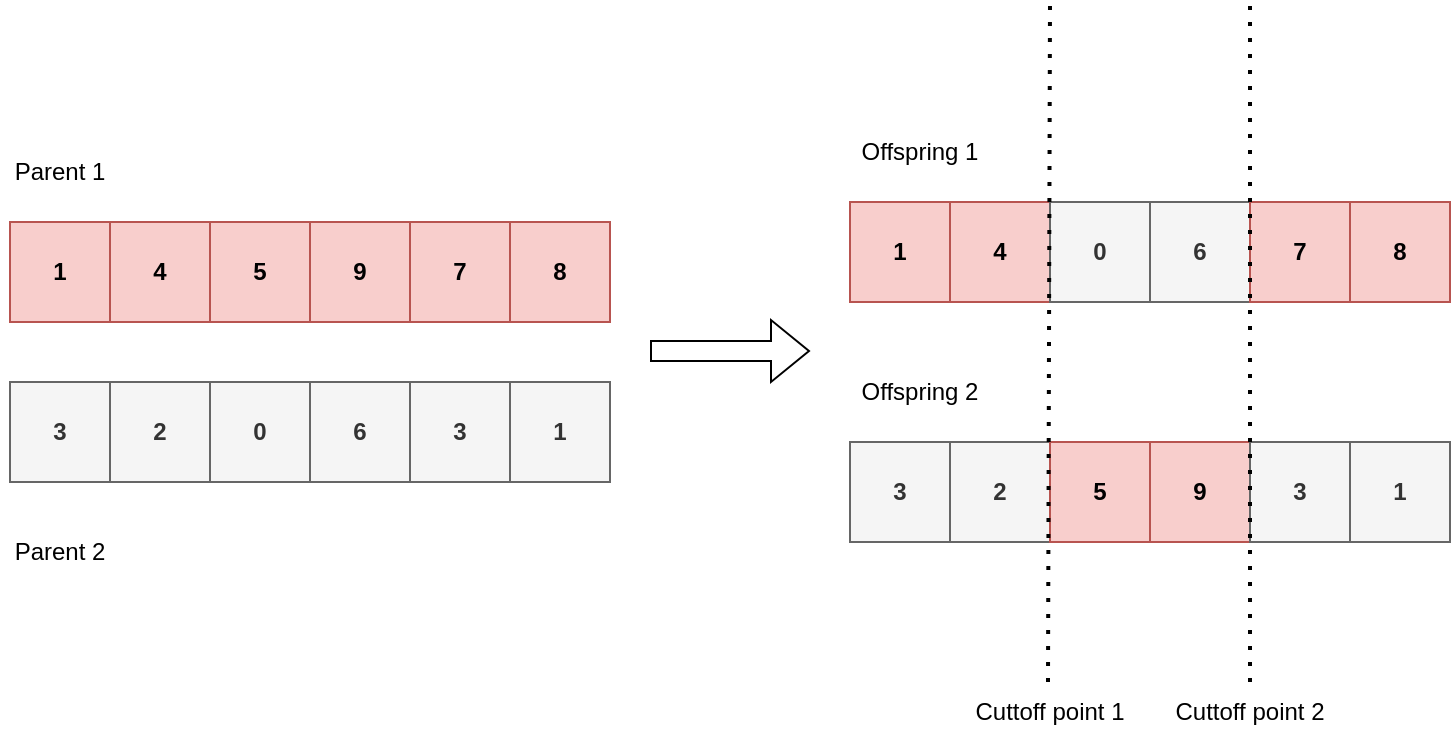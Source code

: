 <mxfile version="25.0.3">
  <diagram name="Page-1" id="EZRtKc55ZiPXAzjO_EIF">
    <mxGraphModel dx="1434" dy="741" grid="1" gridSize="10" guides="1" tooltips="1" connect="1" arrows="1" fold="1" page="1" pageScale="1" pageWidth="850" pageHeight="1100" math="0" shadow="0">
      <root>
        <mxCell id="0" />
        <mxCell id="1" parent="0" />
        <mxCell id="YB7Tp-IhjoN3xwZKIfDS-52" value="4" style="rounded=0;whiteSpace=wrap;html=1;fillColor=#f8cecc;strokeColor=#b85450;fontStyle=1" parent="1" vertex="1">
          <mxGeometry x="90" y="440" width="50" height="50" as="geometry" />
        </mxCell>
        <mxCell id="YB7Tp-IhjoN3xwZKIfDS-53" value="5" style="rounded=0;whiteSpace=wrap;html=1;fillColor=#f8cecc;strokeColor=#b85450;fontStyle=1" parent="1" vertex="1">
          <mxGeometry x="140" y="440" width="50" height="50" as="geometry" />
        </mxCell>
        <mxCell id="YB7Tp-IhjoN3xwZKIfDS-54" value="9" style="rounded=0;whiteSpace=wrap;html=1;fillColor=#f8cecc;strokeColor=#b85450;fontStyle=1" parent="1" vertex="1">
          <mxGeometry x="190" y="440" width="50" height="50" as="geometry" />
        </mxCell>
        <mxCell id="YB7Tp-IhjoN3xwZKIfDS-55" value="7" style="rounded=0;whiteSpace=wrap;html=1;fillColor=#f8cecc;strokeColor=#b85450;fontStyle=1" parent="1" vertex="1">
          <mxGeometry x="240" y="440" width="50" height="50" as="geometry" />
        </mxCell>
        <mxCell id="YB7Tp-IhjoN3xwZKIfDS-56" value="8" style="rounded=0;whiteSpace=wrap;html=1;fillColor=#f8cecc;strokeColor=#b85450;fontStyle=1" parent="1" vertex="1">
          <mxGeometry x="290" y="440" width="50" height="50" as="geometry" />
        </mxCell>
        <mxCell id="YB7Tp-IhjoN3xwZKIfDS-58" value="1" style="rounded=0;whiteSpace=wrap;html=1;fillColor=#f8cecc;strokeColor=#b85450;fontStyle=1" parent="1" vertex="1">
          <mxGeometry x="40" y="440" width="50" height="50" as="geometry" />
        </mxCell>
        <mxCell id="YB7Tp-IhjoN3xwZKIfDS-59" value="2" style="rounded=0;whiteSpace=wrap;html=1;fillColor=#f5f5f5;fontColor=#333333;strokeColor=#666666;fontStyle=1" parent="1" vertex="1">
          <mxGeometry x="90" y="520" width="50" height="50" as="geometry" />
        </mxCell>
        <mxCell id="YB7Tp-IhjoN3xwZKIfDS-60" value="0" style="rounded=0;whiteSpace=wrap;html=1;fillColor=#f5f5f5;fontColor=#333333;strokeColor=#666666;fontStyle=1" parent="1" vertex="1">
          <mxGeometry x="140" y="520" width="50" height="50" as="geometry" />
        </mxCell>
        <mxCell id="YB7Tp-IhjoN3xwZKIfDS-61" value="6" style="rounded=0;whiteSpace=wrap;html=1;fillColor=#f5f5f5;fontColor=#333333;strokeColor=#666666;fontStyle=1" parent="1" vertex="1">
          <mxGeometry x="190" y="520" width="50" height="50" as="geometry" />
        </mxCell>
        <mxCell id="YB7Tp-IhjoN3xwZKIfDS-62" value="3" style="rounded=0;whiteSpace=wrap;html=1;fillColor=#f5f5f5;fontColor=#333333;strokeColor=#666666;fontStyle=1" parent="1" vertex="1">
          <mxGeometry x="240" y="520" width="50" height="50" as="geometry" />
        </mxCell>
        <mxCell id="YB7Tp-IhjoN3xwZKIfDS-63" value="1" style="rounded=0;whiteSpace=wrap;html=1;fillColor=#f5f5f5;fontColor=#333333;strokeColor=#666666;fontStyle=1" parent="1" vertex="1">
          <mxGeometry x="290" y="520" width="50" height="50" as="geometry" />
        </mxCell>
        <mxCell id="YB7Tp-IhjoN3xwZKIfDS-65" value="3" style="rounded=0;whiteSpace=wrap;html=1;fillColor=#f5f5f5;fontColor=#333333;strokeColor=#666666;fontStyle=1" parent="1" vertex="1">
          <mxGeometry x="40" y="520" width="50" height="50" as="geometry" />
        </mxCell>
        <mxCell id="YB7Tp-IhjoN3xwZKIfDS-73" value="4" style="rounded=0;whiteSpace=wrap;html=1;fillColor=#f8cecc;strokeColor=#b85450;fontStyle=1" parent="1" vertex="1">
          <mxGeometry x="510" y="430" width="50" height="50" as="geometry" />
        </mxCell>
        <mxCell id="YB7Tp-IhjoN3xwZKIfDS-74" value="0" style="rounded=0;whiteSpace=wrap;html=1;fillColor=#f5f5f5;strokeColor=#666666;fontColor=#333333;fontStyle=1" parent="1" vertex="1">
          <mxGeometry x="560" y="430" width="50" height="50" as="geometry" />
        </mxCell>
        <mxCell id="YB7Tp-IhjoN3xwZKIfDS-76" value="6" style="rounded=0;whiteSpace=wrap;html=1;fillColor=#f5f5f5;fontColor=#333333;strokeColor=#666666;fontStyle=1" parent="1" vertex="1">
          <mxGeometry x="610" y="430" width="50" height="50" as="geometry" />
        </mxCell>
        <mxCell id="YB7Tp-IhjoN3xwZKIfDS-77" value="7" style="rounded=0;whiteSpace=wrap;html=1;fillColor=#f8cecc;strokeColor=#b85450;fontStyle=1" parent="1" vertex="1">
          <mxGeometry x="660" y="430" width="50" height="50" as="geometry" />
        </mxCell>
        <mxCell id="YB7Tp-IhjoN3xwZKIfDS-78" value="8" style="rounded=0;whiteSpace=wrap;html=1;fillColor=#f8cecc;strokeColor=#b85450;fontStyle=1" parent="1" vertex="1">
          <mxGeometry x="710" y="430" width="50" height="50" as="geometry" />
        </mxCell>
        <mxCell id="YB7Tp-IhjoN3xwZKIfDS-79" value="1" style="rounded=0;whiteSpace=wrap;html=1;fillColor=#f8cecc;strokeColor=#b85450;fontStyle=1" parent="1" vertex="1">
          <mxGeometry x="460" y="430" width="50" height="50" as="geometry" />
        </mxCell>
        <mxCell id="YB7Tp-IhjoN3xwZKIfDS-80" value="" style="shape=flexArrow;endArrow=classic;html=1;rounded=0;fontStyle=1" parent="1" edge="1">
          <mxGeometry width="50" height="50" relative="1" as="geometry">
            <mxPoint x="360" y="504.5" as="sourcePoint" />
            <mxPoint x="440" y="504.5" as="targetPoint" />
          </mxGeometry>
        </mxCell>
        <mxCell id="YB7Tp-IhjoN3xwZKIfDS-81" value="Parent 1" style="text;html=1;align=center;verticalAlign=middle;whiteSpace=wrap;rounded=0;fontStyle=0" parent="1" vertex="1">
          <mxGeometry x="35" y="400" width="60" height="30" as="geometry" />
        </mxCell>
        <mxCell id="YB7Tp-IhjoN3xwZKIfDS-82" value="Parent 2" style="text;html=1;align=center;verticalAlign=middle;whiteSpace=wrap;rounded=0;fontStyle=0" parent="1" vertex="1">
          <mxGeometry x="35" y="590" width="60" height="30" as="geometry" />
        </mxCell>
        <mxCell id="YB7Tp-IhjoN3xwZKIfDS-84" value="Offspring 1" style="text;html=1;align=center;verticalAlign=middle;whiteSpace=wrap;rounded=0;fontStyle=0" parent="1" vertex="1">
          <mxGeometry x="460" y="390" width="70" height="30" as="geometry" />
        </mxCell>
        <mxCell id="YB7Tp-IhjoN3xwZKIfDS-88" value="2" style="rounded=0;whiteSpace=wrap;html=1;fillColor=#f5f5f5;fontColor=#333333;strokeColor=#666666;fontStyle=1" parent="1" vertex="1">
          <mxGeometry x="510" y="550" width="50" height="50" as="geometry" />
        </mxCell>
        <mxCell id="YB7Tp-IhjoN3xwZKIfDS-89" value="5" style="rounded=0;whiteSpace=wrap;html=1;fillColor=#f8cecc;strokeColor=#b85450;fontStyle=1" parent="1" vertex="1">
          <mxGeometry x="560" y="550" width="50" height="50" as="geometry" />
        </mxCell>
        <mxCell id="YB7Tp-IhjoN3xwZKIfDS-90" value="9" style="rounded=0;whiteSpace=wrap;html=1;fillColor=#f8cecc;strokeColor=#b85450;fontStyle=1" parent="1" vertex="1">
          <mxGeometry x="610" y="550" width="50" height="50" as="geometry" />
        </mxCell>
        <mxCell id="YB7Tp-IhjoN3xwZKIfDS-91" value="3" style="rounded=0;whiteSpace=wrap;html=1;fillColor=#f5f5f5;fontColor=#333333;strokeColor=#666666;fontStyle=1" parent="1" vertex="1">
          <mxGeometry x="660" y="550" width="50" height="50" as="geometry" />
        </mxCell>
        <mxCell id="YB7Tp-IhjoN3xwZKIfDS-92" value="1" style="rounded=0;whiteSpace=wrap;html=1;fillColor=#f5f5f5;fontColor=#333333;strokeColor=#666666;fontStyle=1" parent="1" vertex="1">
          <mxGeometry x="710" y="550" width="50" height="50" as="geometry" />
        </mxCell>
        <mxCell id="YB7Tp-IhjoN3xwZKIfDS-93" value="3" style="rounded=0;whiteSpace=wrap;html=1;fillColor=#f5f5f5;fontColor=#333333;strokeColor=#666666;fontStyle=1" parent="1" vertex="1">
          <mxGeometry x="460" y="550" width="50" height="50" as="geometry" />
        </mxCell>
        <mxCell id="YB7Tp-IhjoN3xwZKIfDS-94" value="" style="endArrow=none;dashed=1;html=1;dashPattern=1 3;strokeWidth=2;rounded=0;fontStyle=1" parent="1" edge="1">
          <mxGeometry width="50" height="50" relative="1" as="geometry">
            <mxPoint x="559" y="670" as="sourcePoint" />
            <mxPoint x="560" y="330" as="targetPoint" />
          </mxGeometry>
        </mxCell>
        <mxCell id="YB7Tp-IhjoN3xwZKIfDS-95" value="Offspring 2" style="text;html=1;align=center;verticalAlign=middle;whiteSpace=wrap;rounded=0;fontStyle=0" parent="1" vertex="1">
          <mxGeometry x="460" y="510" width="70" height="30" as="geometry" />
        </mxCell>
        <mxCell id="YB7Tp-IhjoN3xwZKIfDS-96" value="Cuttoff point 1" style="text;html=1;align=center;verticalAlign=middle;whiteSpace=wrap;rounded=0;fontStyle=0" parent="1" vertex="1">
          <mxGeometry x="520" y="670" width="80" height="30" as="geometry" />
        </mxCell>
        <mxCell id="YB7Tp-IhjoN3xwZKIfDS-97" value="" style="endArrow=none;dashed=1;html=1;dashPattern=1 3;strokeWidth=2;rounded=0;fontStyle=1" parent="1" edge="1">
          <mxGeometry width="50" height="50" relative="1" as="geometry">
            <mxPoint x="660" y="670" as="sourcePoint" />
            <mxPoint x="660" y="330" as="targetPoint" />
          </mxGeometry>
        </mxCell>
        <mxCell id="YB7Tp-IhjoN3xwZKIfDS-98" value="Cuttoff point 2" style="text;html=1;align=center;verticalAlign=middle;whiteSpace=wrap;rounded=0;fontStyle=0" parent="1" vertex="1">
          <mxGeometry x="620" y="670" width="80" height="30" as="geometry" />
        </mxCell>
      </root>
    </mxGraphModel>
  </diagram>
</mxfile>
